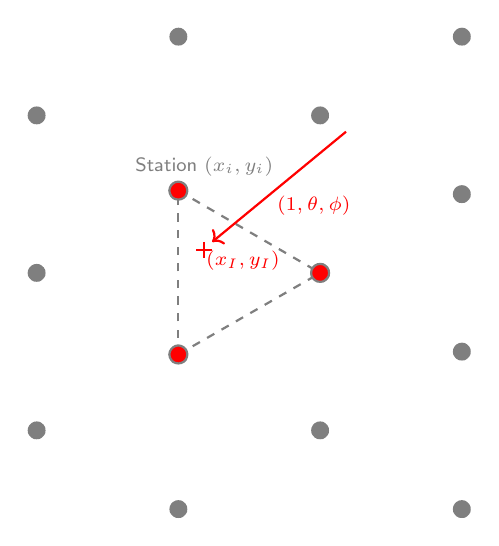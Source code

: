 \begin{tikzpicture}[y=-1cm]
\sf
\definecolor{penColor}{gray}{0.498}

\draw[thick,penColor, dashed] (4.87,26.829) -- (4.87,24.748);
\draw[thick,penColor, dashed] (4.87,26.829) -- (6.672,25.794);
\draw[thick,penColor, dashed] (4.87,24.748) -- (6.672,25.794);

\draw[thick,red, <-] (5.3,25.4) -- (7,24);
\draw[thick,red] (5.2,25.4) -- (5.2,25.6);
\draw[thick,red] (5.1,25.5) -- (5.3,25.5);
\path (5.1,25.7) node[text=red,anchor=base west] {\scriptsize $(x_I, y_I)$};
\path (4.2,24.5) node[text=penColor,anchor=base west] {\scriptsize Station
  $(x_i, y_i)$};
\path (6,25) node[text=red,anchor=base west] {\scriptsize $(1, \theta, \phi)$};

\path[fill=red] (4.985,26.829) -- (4.978,26.793) -- (4.964,26.763) -- (4.938,26.738) -- (4.906,26.721) -- (4.87,26.714) -- (4.834,26.721) -- (4.803,26.738) -- (4.779,26.763) -- (4.763,26.793) -- (4.756,26.829) -- (4.763,26.865) -- (4.779,26.896) -- (4.803,26.922) -- (4.834,26.937) -- (4.87,26.943) -- (4.906,26.937) -- (4.938,26.922) -- (4.964,26.896) -- (4.978,26.865) -- (4.985,26.829);
\draw[thick,penColor] (4.985,26.829) -- (4.978,26.793) -- (4.964,26.763) -- (4.938,26.738) -- (4.906,26.721) -- (4.87,26.714) -- (4.834,26.721) -- (4.803,26.738) -- (4.779,26.763) -- (4.763,26.793) -- (4.756,26.829) -- (4.763,26.865) -- (4.779,26.896) -- (4.803,26.922) -- (4.834,26.937) -- (4.87,26.943) -- (4.906,26.937) -- (4.938,26.922) -- (4.964,26.896) -- (4.978,26.865) -- (4.985,26.829) -- (4.985,26.829);
\path[fill=red] (4.985,24.748) -- (4.978,24.712) -- (4.964,24.682) -- (4.938,24.657) -- (4.906,24.64) -- (4.87,24.634) -- (4.834,24.64) -- (4.803,24.657) -- (4.779,24.682) -- (4.763,24.712) -- (4.756,24.748) -- (4.763,24.784) -- (4.779,24.816) -- (4.803,24.841) -- (4.834,24.856) -- (4.87,24.862) -- (4.906,24.856) -- (4.938,24.841) -- (4.964,24.816) -- (4.978,24.784) -- (4.985,24.748);
\draw[thick,penColor] (4.985,24.748) -- (4.978,24.712) -- (4.964,24.682) -- (4.938,24.657) -- (4.906,24.64) -- (4.87,24.634) -- (4.834,24.64) -- (4.803,24.657) -- (4.779,24.682) -- (4.763,24.712) -- (4.756,24.748) -- (4.763,24.784) -- (4.779,24.816) -- (4.803,24.841) -- (4.834,24.856) -- (4.87,24.862) -- (4.906,24.856) -- (4.938,24.841) -- (4.964,24.816) -- (4.978,24.784) -- (4.985,24.748) -- (4.985,24.748);
\path[fill=red] (6.784,25.794) -- (6.78,25.758) -- (6.763,25.726) -- (6.737,25.701) -- (6.708,25.684) -- (6.672,25.679) -- (6.636,25.684) -- (6.604,25.701) -- (6.579,25.726) -- (6.562,25.758) -- (6.557,25.794) -- (6.562,25.83) -- (6.579,25.859) -- (6.604,25.885) -- (6.636,25.902) -- (6.672,25.906) -- (6.708,25.902) -- (6.737,25.885) -- (6.763,25.859) -- (6.78,25.83) -- (6.784,25.794);
\draw[thick,penColor] (6.784,25.794) -- (6.78,25.758) -- (6.763,25.726) -- (6.737,25.701) -- (6.708,25.684) -- (6.672,25.679) -- (6.636,25.684) -- (6.604,25.701) -- (6.579,25.726) -- (6.562,25.758) -- (6.557,25.794) -- (6.562,25.83) -- (6.579,25.859) -- (6.604,25.885) -- (6.636,25.902) -- (6.672,25.906) -- (6.708,25.902) -- (6.737,25.885) -- (6.763,25.859) -- (6.78,25.83) -- (6.784,25.794) -- (6.784,25.794);


\path[fill=penColor, yshift=2cm] (6.784,25.794) -- (6.78,25.758) -- (6.763,25.726) -- (6.737,25.701) -- (6.708,25.684) -- (6.672,25.679) -- (6.636,25.684) -- (6.604,25.701) -- (6.579,25.726) -- (6.562,25.758) -- (6.557,25.794) -- (6.562,25.83) -- (6.579,25.859) -- (6.604,25.885) -- (6.636,25.902) -- (6.672,25.906) -- (6.708,25.902) -- (6.737,25.885) -- (6.763,25.859) -- (6.78,25.83) -- (6.784,25.794);
\path[fill=penColor, yshift=-2cm] (6.784,25.794) -- (6.78,25.758) -- (6.763,25.726) -- (6.737,25.701) -- (6.708,25.684) -- (6.672,25.679) -- (6.636,25.684) -- (6.604,25.701) -- (6.579,25.726) -- (6.562,25.758) -- (6.557,25.794) -- (6.562,25.83) -- (6.579,25.859) -- (6.604,25.885) -- (6.636,25.902) -- (6.672,25.906) -- (6.708,25.902) -- (6.737,25.885) -- (6.763,25.859) -- (6.78,25.83) -- (6.784,25.794);
\path[fill=penColor, xshift=-3.6cm] (6.784,25.794) -- (6.78,25.758) -- (6.763,25.726) -- (6.737,25.701) -- (6.708,25.684) -- (6.672,25.679) -- (6.636,25.684) -- (6.604,25.701) -- (6.579,25.726) -- (6.562,25.758) -- (6.557,25.794) -- (6.562,25.83) -- (6.579,25.859) -- (6.604,25.885) -- (6.636,25.902) -- (6.672,25.906) -- (6.708,25.902) -- (6.737,25.885) -- (6.763,25.859) -- (6.78,25.83) -- (6.784,25.794);
\path[fill=penColor, yshift=2cm, xshift=-3.6cm] (6.784,25.794) -- (6.78,25.758) -- (6.763,25.726) -- (6.737,25.701) -- (6.708,25.684) -- (6.672,25.679) -- (6.636,25.684) -- (6.604,25.701) -- (6.579,25.726) -- (6.562,25.758) -- (6.557,25.794) -- (6.562,25.83) -- (6.579,25.859) -- (6.604,25.885) -- (6.636,25.902) -- (6.672,25.906) -- (6.708,25.902) -- (6.737,25.885) -- (6.763,25.859) -- (6.78,25.83) -- (6.784,25.794);
\path[fill=penColor, yshift=-2cm, xshift=-3.6cm] (6.784,25.794) -- (6.78,25.758) -- (6.763,25.726) -- (6.737,25.701) -- (6.708,25.684) -- (6.672,25.679) -- (6.636,25.684) -- (6.604,25.701) -- (6.579,25.726) -- (6.562,25.758) -- (6.557,25.794) -- (6.562,25.83) -- (6.579,25.859) -- (6.604,25.885) -- (6.636,25.902) -- (6.672,25.906) -- (6.708,25.902) -- (6.737,25.885) -- (6.763,25.859) -- (6.78,25.83) -- (6.784,25.794);
\path[fill=penColor, yshift=-3cm, xshift=-1.8cm] (6.784,25.794) -- (6.78,25.758) -- (6.763,25.726) -- (6.737,25.701) -- (6.708,25.684) -- (6.672,25.679) -- (6.636,25.684) -- (6.604,25.701) -- (6.579,25.726) -- (6.562,25.758) -- (6.557,25.794) -- (6.562,25.83) -- (6.579,25.859) -- (6.604,25.885) -- (6.636,25.902) -- (6.672,25.906) -- (6.708,25.902) -- (6.737,25.885) -- (6.763,25.859) -- (6.78,25.83) -- (6.784,25.794);
\path[fill=penColor, yshift=+3cm, xshift=-1.8cm] (6.784,25.794) -- (6.78,25.758) -- (6.763,25.726) -- (6.737,25.701) -- (6.708,25.684) -- (6.672,25.679) -- (6.636,25.684) -- (6.604,25.701) -- (6.579,25.726) -- (6.562,25.758) -- (6.557,25.794) -- (6.562,25.83) -- (6.579,25.859) -- (6.604,25.885) -- (6.636,25.902) -- (6.672,25.906) -- (6.708,25.902) -- (6.737,25.885) -- (6.763,25.859) -- (6.78,25.83) -- (6.784,25.794);
\path[fill=penColor, yshift=-1cm, xshift=+1.8cm] (6.784,25.794) -- (6.78,25.758) -- (6.763,25.726) -- (6.737,25.701) -- (6.708,25.684) -- (6.672,25.679) -- (6.636,25.684) -- (6.604,25.701) -- (6.579,25.726) -- (6.562,25.758) -- (6.557,25.794) -- (6.562,25.83) -- (6.579,25.859) -- (6.604,25.885) -- (6.636,25.902) -- (6.672,25.906) -- (6.708,25.902) -- (6.737,25.885) -- (6.763,25.859) -- (6.78,25.83) -- (6.784,25.794);
\path[fill=penColor, yshift=+1cm, xshift=+1.8cm] (6.784,25.794) -- (6.78,25.758) -- (6.763,25.726) -- (6.737,25.701) -- (6.708,25.684) -- (6.672,25.679) -- (6.636,25.684) -- (6.604,25.701) -- (6.579,25.726) -- (6.562,25.758) -- (6.557,25.794) -- (6.562,25.83) -- (6.579,25.859) -- (6.604,25.885) -- (6.636,25.902) -- (6.672,25.906) -- (6.708,25.902) -- (6.737,25.885) -- (6.763,25.859) -- (6.78,25.83) -- (6.784,25.794);
\path[fill=penColor, yshift=+3cm, xshift=+1.8cm] (6.784,25.794) -- (6.78,25.758) -- (6.763,25.726) -- (6.737,25.701) -- (6.708,25.684) -- (6.672,25.679) -- (6.636,25.684) -- (6.604,25.701) -- (6.579,25.726) -- (6.562,25.758) -- (6.557,25.794) -- (6.562,25.83) -- (6.579,25.859) -- (6.604,25.885) -- (6.636,25.902) -- (6.672,25.906) -- (6.708,25.902) -- (6.737,25.885) -- (6.763,25.859) -- (6.78,25.83) -- (6.784,25.794);
\path[fill=penColor, yshift=-3cm, xshift=+1.8cm] (6.784,25.794) -- (6.78,25.758) -- (6.763,25.726) -- (6.737,25.701) -- (6.708,25.684) -- (6.672,25.679) -- (6.636,25.684) -- (6.604,25.701) -- (6.579,25.726) -- (6.562,25.758) -- (6.557,25.794) -- (6.562,25.83) -- (6.579,25.859) -- (6.604,25.885) -- (6.636,25.902) -- (6.672,25.906) -- (6.708,25.902) -- (6.737,25.885) -- (6.763,25.859) -- (6.78,25.83) -- (6.784,25.794);




\end{tikzpicture}%

%% Configure (x)emacs for this file ...
%% Local Variables:
%% mode: latex
%% End:
